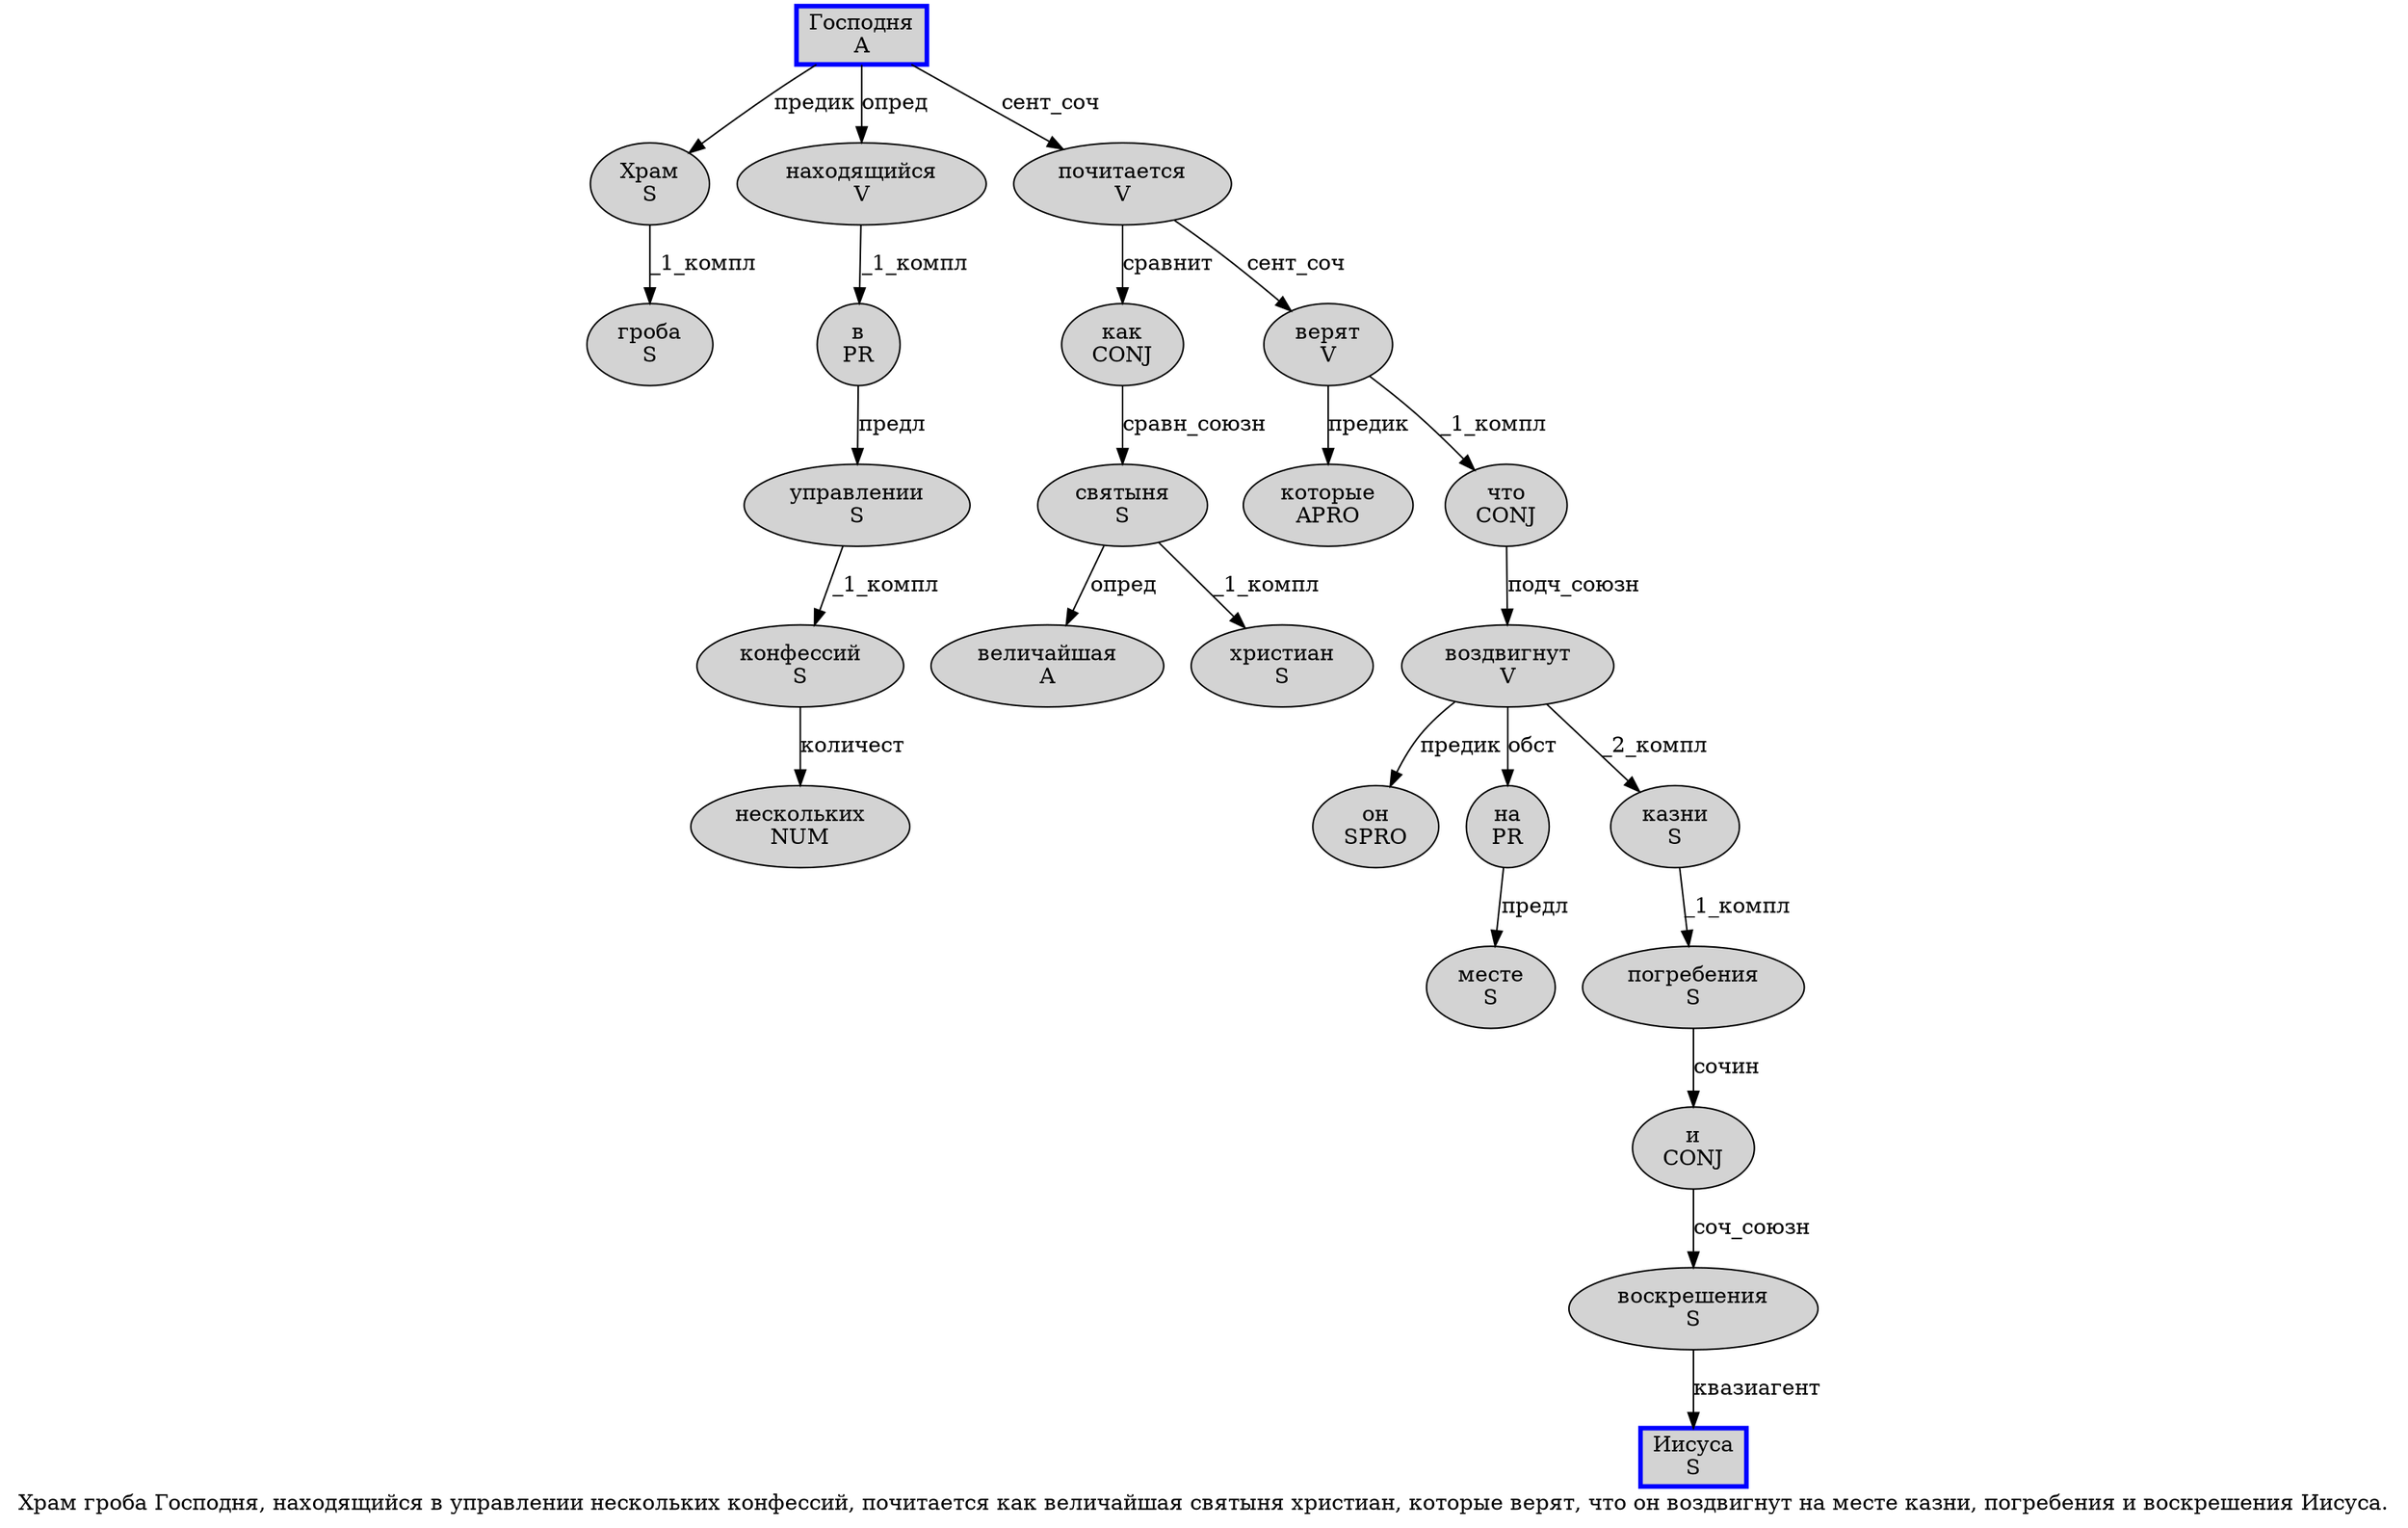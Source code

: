 digraph SENTENCE_1459 {
	graph [label="Храм гроба Господня, находящийся в управлении нескольких конфессий, почитается как величайшая святыня христиан, которые верят, что он воздвигнут на месте казни, погребения и воскрешения Иисуса."]
	node [style=filled]
		0 [label="Храм
S" color="" fillcolor=lightgray penwidth=1 shape=ellipse]
		1 [label="гроба
S" color="" fillcolor=lightgray penwidth=1 shape=ellipse]
		2 [label="Господня
A" color=blue fillcolor=lightgray penwidth=3 shape=box]
		4 [label="находящийся
V" color="" fillcolor=lightgray penwidth=1 shape=ellipse]
		5 [label="в
PR" color="" fillcolor=lightgray penwidth=1 shape=ellipse]
		6 [label="управлении
S" color="" fillcolor=lightgray penwidth=1 shape=ellipse]
		7 [label="нескольких
NUM" color="" fillcolor=lightgray penwidth=1 shape=ellipse]
		8 [label="конфессий
S" color="" fillcolor=lightgray penwidth=1 shape=ellipse]
		10 [label="почитается
V" color="" fillcolor=lightgray penwidth=1 shape=ellipse]
		11 [label="как
CONJ" color="" fillcolor=lightgray penwidth=1 shape=ellipse]
		12 [label="величайшая
A" color="" fillcolor=lightgray penwidth=1 shape=ellipse]
		13 [label="святыня
S" color="" fillcolor=lightgray penwidth=1 shape=ellipse]
		14 [label="христиан
S" color="" fillcolor=lightgray penwidth=1 shape=ellipse]
		16 [label="которые
APRO" color="" fillcolor=lightgray penwidth=1 shape=ellipse]
		17 [label="верят
V" color="" fillcolor=lightgray penwidth=1 shape=ellipse]
		19 [label="что
CONJ" color="" fillcolor=lightgray penwidth=1 shape=ellipse]
		20 [label="он
SPRO" color="" fillcolor=lightgray penwidth=1 shape=ellipse]
		21 [label="воздвигнут
V" color="" fillcolor=lightgray penwidth=1 shape=ellipse]
		22 [label="на
PR" color="" fillcolor=lightgray penwidth=1 shape=ellipse]
		23 [label="месте
S" color="" fillcolor=lightgray penwidth=1 shape=ellipse]
		24 [label="казни
S" color="" fillcolor=lightgray penwidth=1 shape=ellipse]
		26 [label="погребения
S" color="" fillcolor=lightgray penwidth=1 shape=ellipse]
		27 [label="и
CONJ" color="" fillcolor=lightgray penwidth=1 shape=ellipse]
		28 [label="воскрешения
S" color="" fillcolor=lightgray penwidth=1 shape=ellipse]
		29 [label="Иисуса
S" color=blue fillcolor=lightgray penwidth=3 shape=box]
			2 -> 0 [label="предик"]
			2 -> 4 [label="опред"]
			2 -> 10 [label="сент_соч"]
			27 -> 28 [label="соч_союзн"]
			19 -> 21 [label="подч_союзн"]
			4 -> 5 [label="_1_компл"]
			26 -> 27 [label="сочин"]
			24 -> 26 [label="_1_компл"]
			11 -> 13 [label="сравн_союзн"]
			6 -> 8 [label="_1_компл"]
			10 -> 11 [label="сравнит"]
			10 -> 17 [label="сент_соч"]
			5 -> 6 [label="предл"]
			17 -> 16 [label="предик"]
			17 -> 19 [label="_1_компл"]
			28 -> 29 [label="квазиагент"]
			8 -> 7 [label="количест"]
			22 -> 23 [label="предл"]
			0 -> 1 [label="_1_компл"]
			21 -> 20 [label="предик"]
			21 -> 22 [label="обст"]
			21 -> 24 [label="_2_компл"]
			13 -> 12 [label="опред"]
			13 -> 14 [label="_1_компл"]
}